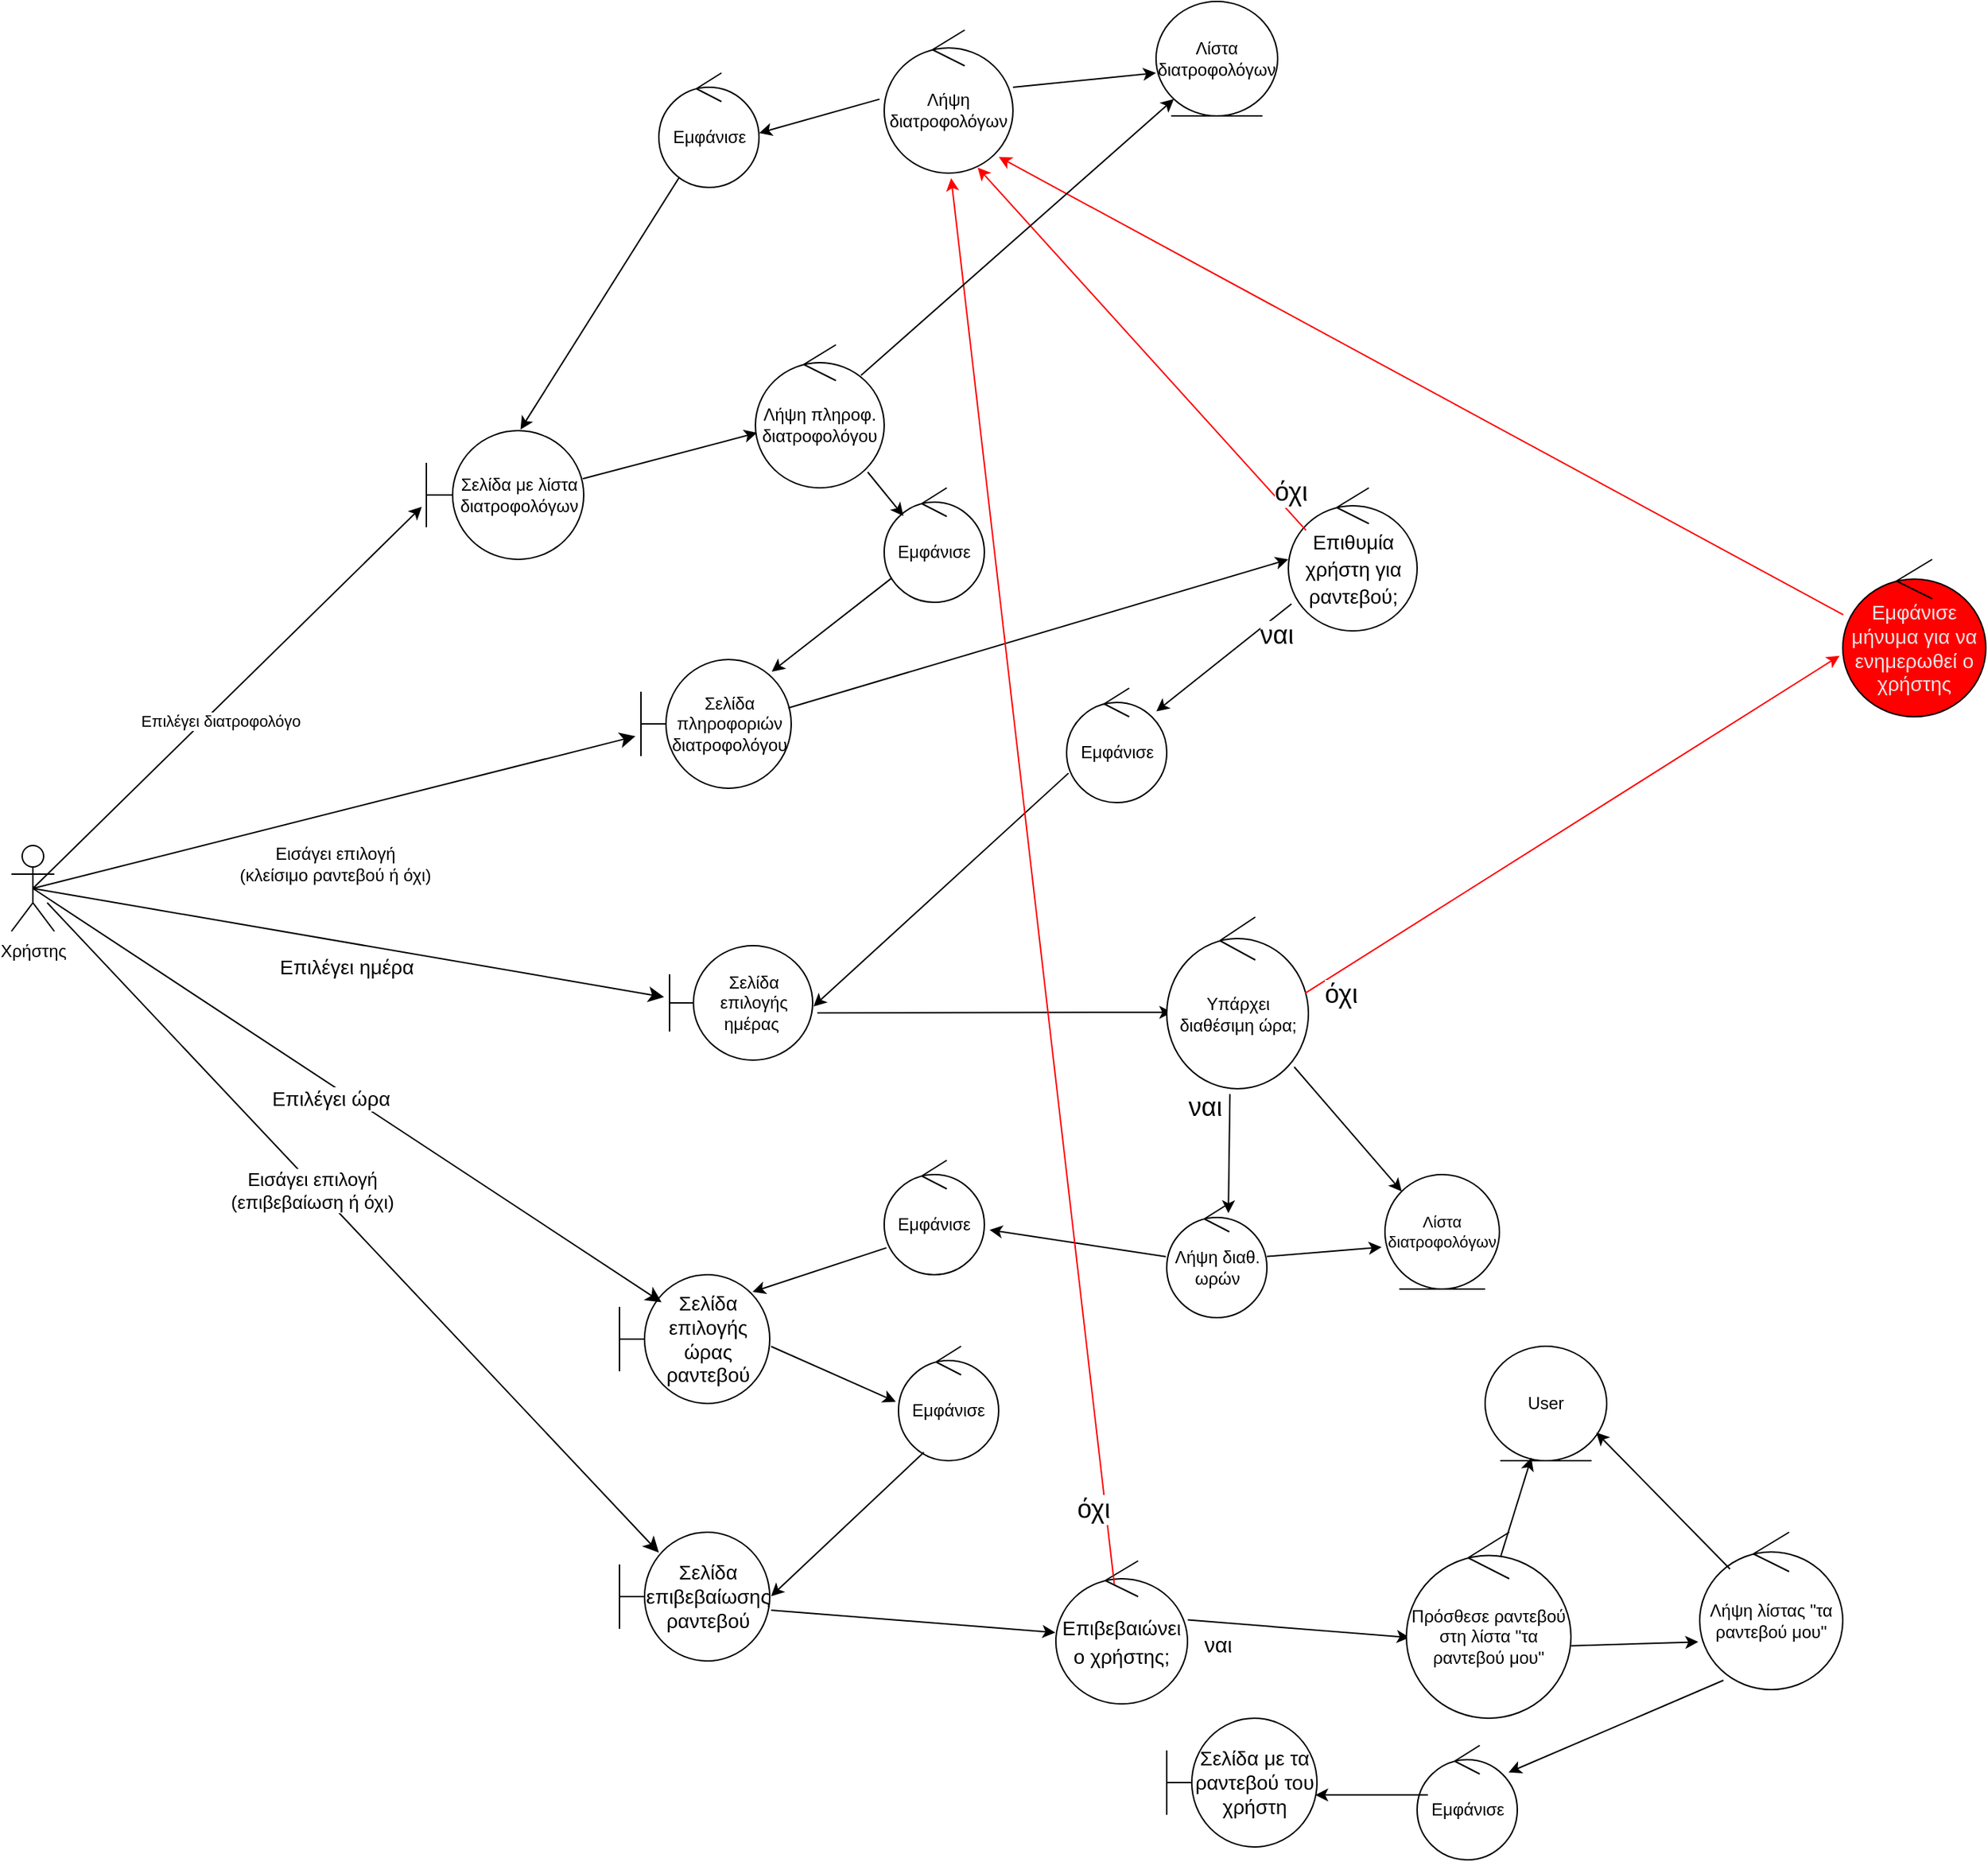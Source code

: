 <mxfile version="21.3.5" type="device">
  <diagram name="Σελίδα-1" id="h-o1yX0LM2CVH-15DDE9">
    <mxGraphModel dx="1603" dy="2030" grid="1" gridSize="10" guides="1" tooltips="1" connect="1" arrows="1" fold="1" page="1" pageScale="1" pageWidth="1654" pageHeight="1169" math="0" shadow="0">
      <root>
        <mxCell id="0" />
        <mxCell id="1" parent="0" />
        <mxCell id="8t45LIVKKecfM5tV3rzv-18" style="rounded=0;orthogonalLoop=1;jettySize=auto;html=1;exitX=0.5;exitY=0.5;exitDx=0;exitDy=0;exitPerimeter=0;entryX=-0.029;entryY=0.591;entryDx=0;entryDy=0;entryPerimeter=0;strokeColor=#000000;fontColor=#000000;" parent="1" source="8t45LIVKKecfM5tV3rzv-1" target="8t45LIVKKecfM5tV3rzv-15" edge="1">
          <mxGeometry relative="1" as="geometry" />
        </mxCell>
        <mxCell id="8t45LIVKKecfM5tV3rzv-19" value="Επιλέγει διατροφολόγο" style="edgeLabel;html=1;align=center;verticalAlign=middle;resizable=0;points=[];fontColor=#000000;" parent="8t45LIVKKecfM5tV3rzv-18" vertex="1" connectable="0">
          <mxGeometry x="-0.183" relative="1" as="geometry">
            <mxPoint x="20" y="-8" as="offset" />
          </mxGeometry>
        </mxCell>
        <mxCell id="8t45LIVKKecfM5tV3rzv-1" value="Χρήστης" style="shape=umlActor;verticalLabelPosition=bottom;verticalAlign=top;html=1;fontColor=#000000;" parent="1" vertex="1">
          <mxGeometry x="50" y="540" width="30" height="60" as="geometry" />
        </mxCell>
        <mxCell id="8t45LIVKKecfM5tV3rzv-16" value="" style="rounded=0;orthogonalLoop=1;jettySize=auto;html=1;entryX=0.598;entryY=-0.009;entryDx=0;entryDy=0;entryPerimeter=0;strokeColor=#000000;fontColor=#000000;" parent="1" source="8t45LIVKKecfM5tV3rzv-12" target="8t45LIVKKecfM5tV3rzv-15" edge="1">
          <mxGeometry relative="1" as="geometry" />
        </mxCell>
        <mxCell id="8t45LIVKKecfM5tV3rzv-12" value="&lt;font&gt;Εμφάνισε&lt;/font&gt;" style="ellipse;shape=umlControl;whiteSpace=wrap;html=1;strokeColor=#000000;fontColor=#000000;" parent="1" vertex="1">
          <mxGeometry x="502.5" width="70" height="80" as="geometry" />
        </mxCell>
        <mxCell id="8t45LIVKKecfM5tV3rzv-15" value="Σελίδα με λίστα διατροφολόγων&lt;br&gt;" style="shape=umlBoundary;whiteSpace=wrap;html=1;strokeColor=#000000;fontColor=#000000;" parent="1" vertex="1">
          <mxGeometry x="340" y="250" width="110" height="90" as="geometry" />
        </mxCell>
        <mxCell id="8t45LIVKKecfM5tV3rzv-28" value="" style="rounded=0;orthogonalLoop=1;jettySize=auto;html=1;exitX=0.994;exitY=0.374;exitDx=0;exitDy=0;exitPerimeter=0;strokeColor=#000000;fontColor=#000000;" parent="1" source="8t45LIVKKecfM5tV3rzv-15" target="09Y03hOddAknPkSXVENw-3" edge="1">
          <mxGeometry relative="1" as="geometry">
            <mxPoint x="693.099" y="208.003" as="sourcePoint" />
          </mxGeometry>
        </mxCell>
        <mxCell id="8t45LIVKKecfM5tV3rzv-26" value="&lt;font&gt;Σελίδα πληροφοριών διατροφολόγου&lt;/font&gt;" style="shape=umlBoundary;whiteSpace=wrap;html=1;strokeColor=#000000;fontColor=#000000;" parent="1" vertex="1">
          <mxGeometry x="490" y="410" width="105" height="90" as="geometry" />
        </mxCell>
        <mxCell id="8t45LIVKKecfM5tV3rzv-33" value="" style="rounded=0;orthogonalLoop=1;jettySize=auto;html=1;strokeColor=#000000;fontColor=#000000;entryX=0.871;entryY=0.094;entryDx=0;entryDy=0;entryPerimeter=0;" parent="1" source="8t45LIVKKecfM5tV3rzv-27" target="8t45LIVKKecfM5tV3rzv-26" edge="1">
          <mxGeometry relative="1" as="geometry" />
        </mxCell>
        <mxCell id="8t45LIVKKecfM5tV3rzv-27" value="&lt;font&gt;Εμφάνισε&lt;/font&gt;" style="ellipse;shape=umlControl;whiteSpace=wrap;html=1;strokeColor=#000000;fontColor=#000000;" parent="1" vertex="1">
          <mxGeometry x="660" y="290" width="70" height="80" as="geometry" />
        </mxCell>
        <mxCell id="8t45LIVKKecfM5tV3rzv-29" value="&lt;font&gt;Λίστα διατροφολόγων&lt;/font&gt;" style="ellipse;shape=umlEntity;whiteSpace=wrap;html=1;strokeColor=#000000;fontColor=#000000;" parent="1" vertex="1">
          <mxGeometry x="850" y="-50" width="85" height="80" as="geometry" />
        </mxCell>
        <mxCell id="mxpaeU-n5_tWIOXO6mhX-4" value="" style="endArrow=classic;html=1;rounded=0;exitX=-0.036;exitY=0.483;exitDx=0;exitDy=0;exitPerimeter=0;entryX=1.002;entryY=0.525;entryDx=0;entryDy=0;entryPerimeter=0;" parent="1" source="09Y03hOddAknPkSXVENw-1" target="8t45LIVKKecfM5tV3rzv-12" edge="1">
          <mxGeometry width="50" height="50" relative="1" as="geometry">
            <mxPoint x="690" y="90" as="sourcePoint" />
            <mxPoint x="620" y="50" as="targetPoint" />
          </mxGeometry>
        </mxCell>
        <mxCell id="mxpaeU-n5_tWIOXO6mhX-7" value="" style="edgeStyle=none;curved=1;rounded=0;orthogonalLoop=1;jettySize=auto;html=1;fontSize=12;startSize=8;endSize=8;strokeColor=#000000;fontColor=#000000;entryX=-0.037;entryY=0.596;entryDx=0;entryDy=0;entryPerimeter=0;exitX=0.5;exitY=0.5;exitDx=0;exitDy=0;exitPerimeter=0;" parent="1" source="8t45LIVKKecfM5tV3rzv-1" target="8t45LIVKKecfM5tV3rzv-26" edge="1">
          <mxGeometry relative="1" as="geometry">
            <mxPoint x="230" y="450" as="sourcePoint" />
            <mxPoint x="488" y="578" as="targetPoint" />
          </mxGeometry>
        </mxCell>
        <mxCell id="mxpaeU-n5_tWIOXO6mhX-8" value="&lt;font style=&quot;font-size: 12px;&quot;&gt;Εισάγει επιλογή&lt;br style=&quot;font-size: 12px;&quot;&gt;(κλείσιμο ραντεβού ή όχι)&lt;br style=&quot;font-size: 12px;&quot;&gt;&lt;/font&gt;" style="edgeLabel;html=1;align=center;verticalAlign=middle;resizable=0;points=[];fontSize=12;rotation=0;fontColor=#000000;" parent="mxpaeU-n5_tWIOXO6mhX-7" vertex="1" connectable="0">
          <mxGeometry x="-0.253" y="2" relative="1" as="geometry">
            <mxPoint x="54" y="24" as="offset" />
          </mxGeometry>
        </mxCell>
        <mxCell id="mxpaeU-n5_tWIOXO6mhX-9" value="&lt;span style=&quot;font-size: 14px;&quot;&gt;Επιθυμία χρήστη για ραντεβού;&lt;/span&gt;" style="ellipse;shape=umlControl;whiteSpace=wrap;html=1;fontSize=16;strokeColor=#000000;fontColor=#000000;" parent="1" vertex="1">
          <mxGeometry x="942.5" y="290" width="90" height="100" as="geometry" />
        </mxCell>
        <mxCell id="mxpaeU-n5_tWIOXO6mhX-10" value="" style="endArrow=classic;html=1;rounded=0;exitX=0.98;exitY=0.376;exitDx=0;exitDy=0;exitPerimeter=0;entryX=0;entryY=0.5;entryDx=0;entryDy=0;entryPerimeter=0;" parent="1" source="8t45LIVKKecfM5tV3rzv-26" target="mxpaeU-n5_tWIOXO6mhX-9" edge="1">
          <mxGeometry width="50" height="50" relative="1" as="geometry">
            <mxPoint x="660" y="470" as="sourcePoint" />
            <mxPoint x="710" y="420" as="targetPoint" />
          </mxGeometry>
        </mxCell>
        <mxCell id="mxpaeU-n5_tWIOXO6mhX-11" value="" style="endArrow=classic;html=1;rounded=0;exitX=0.024;exitY=0.811;exitDx=0;exitDy=0;exitPerimeter=0;entryX=0.896;entryY=0.203;entryDx=0;entryDy=0;entryPerimeter=0;" parent="1" source="mxpaeU-n5_tWIOXO6mhX-9" target="mxpaeU-n5_tWIOXO6mhX-14" edge="1">
          <mxGeometry width="50" height="50" relative="1" as="geometry">
            <mxPoint x="1060" y="440" as="sourcePoint" />
            <mxPoint x="590" y="530" as="targetPoint" />
          </mxGeometry>
        </mxCell>
        <mxCell id="mxpaeU-n5_tWIOXO6mhX-12" value="&lt;font style=&quot;font-size: 18px;&quot;&gt;ναι&lt;br style=&quot;font-size: 18px;&quot;&gt;&lt;br style=&quot;font-size: 18px;&quot;&gt;&lt;/font&gt;" style="edgeLabel;html=1;align=center;verticalAlign=middle;resizable=0;points=[];fontSize=18;rotation=0;fontColor=#000000;" parent="1" vertex="1" connectable="0">
          <mxGeometry x="942.503" y="389.997" as="geometry">
            <mxPoint x="-9" y="14" as="offset" />
          </mxGeometry>
        </mxCell>
        <mxCell id="mxpaeU-n5_tWIOXO6mhX-13" value="&lt;font&gt;Σελίδα επιλογής ημέρας&amp;nbsp;&lt;/font&gt;" style="shape=umlBoundary;whiteSpace=wrap;html=1;strokeColor=#000000;fontColor=#000000;" parent="1" vertex="1">
          <mxGeometry x="510" y="610" width="100" height="80" as="geometry" />
        </mxCell>
        <mxCell id="mxpaeU-n5_tWIOXO6mhX-14" value="&lt;font&gt;Εμφάνισε&lt;/font&gt;" style="ellipse;shape=umlControl;whiteSpace=wrap;html=1;strokeColor=#000000;fontColor=#000000;" parent="1" vertex="1">
          <mxGeometry x="787.5" y="430" width="70" height="80" as="geometry" />
        </mxCell>
        <mxCell id="mxpaeU-n5_tWIOXO6mhX-16" value="" style="endArrow=classic;html=1;rounded=0;exitX=0.019;exitY=0.743;exitDx=0;exitDy=0;exitPerimeter=0;entryX=1.006;entryY=0.531;entryDx=0;entryDy=0;entryPerimeter=0;" parent="1" source="mxpaeU-n5_tWIOXO6mhX-14" target="mxpaeU-n5_tWIOXO6mhX-13" edge="1">
          <mxGeometry width="50" height="50" relative="1" as="geometry">
            <mxPoint x="400" y="690" as="sourcePoint" />
            <mxPoint x="170" y="730" as="targetPoint" />
          </mxGeometry>
        </mxCell>
        <mxCell id="mxpaeU-n5_tWIOXO6mhX-19" value="" style="endArrow=classic;html=1;rounded=0;exitX=1.033;exitY=0.587;exitDx=0;exitDy=0;exitPerimeter=0;entryX=0.039;entryY=0.555;entryDx=0;entryDy=0;entryPerimeter=0;" parent="1" source="mxpaeU-n5_tWIOXO6mhX-13" target="mxpaeU-n5_tWIOXO6mhX-20" edge="1">
          <mxGeometry width="50" height="50" relative="1" as="geometry">
            <mxPoint x="730" y="760" as="sourcePoint" />
            <mxPoint x="770" y="673" as="targetPoint" />
          </mxGeometry>
        </mxCell>
        <mxCell id="mxpaeU-n5_tWIOXO6mhX-20" value="Υπάρχει διαθέσιμη ώρα;" style="ellipse;shape=umlControl;whiteSpace=wrap;html=1;strokeColor=#000000;fontColor=#000000;fontSize=12;" parent="1" vertex="1">
          <mxGeometry x="857.5" y="590" width="99" height="120" as="geometry" />
        </mxCell>
        <mxCell id="mxpaeU-n5_tWIOXO6mhX-21" value="" style="endArrow=classic;html=1;rounded=0;exitX=0.446;exitY=1.031;exitDx=0;exitDy=0;exitPerimeter=0;entryX=0.615;entryY=0.088;entryDx=0;entryDy=0;entryPerimeter=0;" parent="1" source="mxpaeU-n5_tWIOXO6mhX-20" target="09Y03hOddAknPkSXVENw-6" edge="1">
          <mxGeometry width="50" height="50" relative="1" as="geometry">
            <mxPoint x="939" y="720" as="sourcePoint" />
            <mxPoint x="670" y="790" as="targetPoint" />
          </mxGeometry>
        </mxCell>
        <mxCell id="mxpaeU-n5_tWIOXO6mhX-25" value="&lt;font style=&quot;font-size: 14px;&quot;&gt;Σελίδα επιλογής ώρας ραντεβού&lt;/font&gt;" style="shape=umlBoundary;whiteSpace=wrap;html=1;strokeColor=#000000;fontColor=#000000;" parent="1" vertex="1">
          <mxGeometry x="475" y="840" width="105" height="90" as="geometry" />
        </mxCell>
        <mxCell id="mxpaeU-n5_tWIOXO6mhX-26" value="&lt;font&gt;Εμφάνισε&lt;/font&gt;" style="ellipse;shape=umlControl;whiteSpace=wrap;html=1;strokeColor=#000000;fontColor=#000000;" parent="1" vertex="1">
          <mxGeometry x="660" y="760" width="70" height="80" as="geometry" />
        </mxCell>
        <mxCell id="mxpaeU-n5_tWIOXO6mhX-27" value="" style="endArrow=classic;html=1;rounded=0;exitX=0.023;exitY=0.765;exitDx=0;exitDy=0;exitPerimeter=0;entryX=0.886;entryY=0.133;entryDx=0;entryDy=0;entryPerimeter=0;" parent="1" source="mxpaeU-n5_tWIOXO6mhX-26" target="mxpaeU-n5_tWIOXO6mhX-25" edge="1">
          <mxGeometry width="50" height="50" relative="1" as="geometry">
            <mxPoint x="524" y="910" as="sourcePoint" />
            <mxPoint x="706" y="910" as="targetPoint" />
          </mxGeometry>
        </mxCell>
        <mxCell id="mxpaeU-n5_tWIOXO6mhX-28" value="&lt;font style=&quot;font-size: 11px;&quot;&gt;Λίστα διατροφολόγων&lt;/font&gt;" style="ellipse;shape=umlEntity;whiteSpace=wrap;html=1;strokeColor=#000000;fontColor=#000000;fontSize=11;" parent="1" vertex="1">
          <mxGeometry x="1010" y="770" width="80" height="80" as="geometry" />
        </mxCell>
        <mxCell id="mxpaeU-n5_tWIOXO6mhX-29" value="" style="endArrow=classic;html=1;rounded=0;exitX=-0.009;exitY=0.467;exitDx=0;exitDy=0;exitPerimeter=0;entryX=1.052;entryY=0.608;entryDx=0;entryDy=0;entryPerimeter=0;" parent="1" source="09Y03hOddAknPkSXVENw-6" target="mxpaeU-n5_tWIOXO6mhX-26" edge="1">
          <mxGeometry width="50" height="50" relative="1" as="geometry">
            <mxPoint x="490" y="980" as="sourcePoint" />
            <mxPoint x="860" y="880" as="targetPoint" />
          </mxGeometry>
        </mxCell>
        <mxCell id="mxpaeU-n5_tWIOXO6mhX-30" value="" style="edgeStyle=none;curved=1;rounded=0;orthogonalLoop=1;jettySize=auto;html=1;fontSize=12;startSize=8;endSize=8;strokeColor=#000000;fontColor=#000000;exitX=0.5;exitY=0.5;exitDx=0;exitDy=0;exitPerimeter=0;entryX=0.28;entryY=0.214;entryDx=0;entryDy=0;entryPerimeter=0;" parent="1" source="8t45LIVKKecfM5tV3rzv-1" target="mxpaeU-n5_tWIOXO6mhX-25" edge="1">
          <mxGeometry relative="1" as="geometry">
            <mxPoint x="155" y="450" as="sourcePoint" />
            <mxPoint x="518" y="680" as="targetPoint" />
          </mxGeometry>
        </mxCell>
        <mxCell id="mxpaeU-n5_tWIOXO6mhX-31" value="&lt;font style=&quot;font-size: 14px;&quot;&gt;Επιλέγει ώρα&lt;br style=&quot;font-size: 12px;&quot;&gt;&lt;/font&gt;" style="edgeLabel;html=1;align=center;verticalAlign=middle;resizable=0;points=[];fontSize=12;rotation=0;fontColor=#000000;" parent="mxpaeU-n5_tWIOXO6mhX-30" vertex="1" connectable="0">
          <mxGeometry x="-0.253" y="2" relative="1" as="geometry">
            <mxPoint x="43" y="40" as="offset" />
          </mxGeometry>
        </mxCell>
        <mxCell id="mxpaeU-n5_tWIOXO6mhX-32" value="" style="edgeStyle=none;curved=1;rounded=0;orthogonalLoop=1;jettySize=auto;html=1;fontSize=12;startSize=8;endSize=8;strokeColor=#000000;fontColor=#000000;entryX=-0.039;entryY=0.449;entryDx=0;entryDy=0;entryPerimeter=0;exitX=0.5;exitY=0.5;exitDx=0;exitDy=0;exitPerimeter=0;" parent="1" source="8t45LIVKKecfM5tV3rzv-1" target="mxpaeU-n5_tWIOXO6mhX-13" edge="1">
          <mxGeometry relative="1" as="geometry">
            <mxPoint x="135" y="470" as="sourcePoint" />
            <mxPoint x="517" y="671" as="targetPoint" />
          </mxGeometry>
        </mxCell>
        <mxCell id="mxpaeU-n5_tWIOXO6mhX-33" value="&lt;font style=&quot;font-size: 14px;&quot;&gt;Επιλέγει ημέρα&lt;br style=&quot;font-size: 12px;&quot;&gt;&lt;/font&gt;" style="edgeLabel;html=1;align=center;verticalAlign=middle;resizable=0;points=[];fontSize=12;rotation=0;fontColor=#000000;" parent="mxpaeU-n5_tWIOXO6mhX-32" vertex="1" connectable="0">
          <mxGeometry x="-0.253" y="2" relative="1" as="geometry">
            <mxPoint x="54" y="28" as="offset" />
          </mxGeometry>
        </mxCell>
        <mxCell id="mxpaeU-n5_tWIOXO6mhX-34" value="" style="endArrow=classic;html=1;rounded=0;exitX=1.009;exitY=0.557;exitDx=0;exitDy=0;exitPerimeter=0;entryX=-0.027;entryY=0.485;entryDx=0;entryDy=0;entryPerimeter=0;" parent="1" source="mxpaeU-n5_tWIOXO6mhX-25" target="mxpaeU-n5_tWIOXO6mhX-35" edge="1">
          <mxGeometry width="50" height="50" relative="1" as="geometry">
            <mxPoint x="370" y="920" as="sourcePoint" />
            <mxPoint x="360" y="830" as="targetPoint" />
          </mxGeometry>
        </mxCell>
        <mxCell id="mxpaeU-n5_tWIOXO6mhX-35" value="&lt;font&gt;Εμφάνισε&lt;/font&gt;" style="ellipse;shape=umlControl;whiteSpace=wrap;html=1;strokeColor=#000000;fontColor=#000000;" parent="1" vertex="1">
          <mxGeometry x="670" y="890" width="70" height="80" as="geometry" />
        </mxCell>
        <mxCell id="mxpaeU-n5_tWIOXO6mhX-39" value="" style="endArrow=classic;html=1;rounded=0;exitX=0.253;exitY=0.927;exitDx=0;exitDy=0;exitPerimeter=0;entryX=1.009;entryY=0.497;entryDx=0;entryDy=0;entryPerimeter=0;" parent="1" source="mxpaeU-n5_tWIOXO6mhX-35" target="mxpaeU-n5_tWIOXO6mhX-40" edge="1">
          <mxGeometry width="50" height="50" relative="1" as="geometry">
            <mxPoint x="703" y="930" as="sourcePoint" />
            <mxPoint x="580" y="970" as="targetPoint" />
          </mxGeometry>
        </mxCell>
        <mxCell id="mxpaeU-n5_tWIOXO6mhX-40" value="&lt;font style=&quot;font-size: 14px;&quot;&gt;Σελίδα επιβεβαίωσης ραντεβού&lt;/font&gt;" style="shape=umlBoundary;whiteSpace=wrap;html=1;strokeColor=#000000;fontColor=#000000;" parent="1" vertex="1">
          <mxGeometry x="475" y="1020" width="105" height="90" as="geometry" />
        </mxCell>
        <mxCell id="mxpaeU-n5_tWIOXO6mhX-42" value="" style="edgeStyle=none;curved=1;rounded=0;orthogonalLoop=1;jettySize=auto;html=1;fontSize=12;startSize=8;endSize=8;strokeColor=#000000;fontColor=#000000;entryX=0.262;entryY=0.158;entryDx=0;entryDy=0;entryPerimeter=0;exitX=0.5;exitY=0.5;exitDx=0;exitDy=0;exitPerimeter=0;" parent="1" target="mxpaeU-n5_tWIOXO6mhX-40" edge="1">
          <mxGeometry relative="1" as="geometry">
            <mxPoint x="75" y="580" as="sourcePoint" />
            <mxPoint x="509" y="444" as="targetPoint" />
          </mxGeometry>
        </mxCell>
        <mxCell id="mxpaeU-n5_tWIOXO6mhX-43" value="&lt;font style=&quot;font-size: 13px;&quot;&gt;Εισάγει επιλογή&lt;br style=&quot;font-size: 13px;&quot;&gt;(επιβεβαίωση ή όχι)&lt;br style=&quot;font-size: 13px;&quot;&gt;&lt;/font&gt;" style="edgeLabel;html=1;align=center;verticalAlign=middle;resizable=0;points=[];fontSize=13;rotation=0;fontColor=#000000;" parent="mxpaeU-n5_tWIOXO6mhX-42" vertex="1" connectable="0">
          <mxGeometry x="-0.253" y="2" relative="1" as="geometry">
            <mxPoint x="24" y="32" as="offset" />
          </mxGeometry>
        </mxCell>
        <mxCell id="mxpaeU-n5_tWIOXO6mhX-44" value="" style="endArrow=classic;html=1;rounded=0;exitX=1.009;exitY=0.605;exitDx=0;exitDy=0;exitPerimeter=0;entryX=-0.004;entryY=0.501;entryDx=0;entryDy=0;entryPerimeter=0;" parent="1" source="mxpaeU-n5_tWIOXO6mhX-40" target="mxpaeU-n5_tWIOXO6mhX-45" edge="1">
          <mxGeometry width="50" height="50" relative="1" as="geometry">
            <mxPoint x="500" y="1140" as="sourcePoint" />
            <mxPoint x="780" y="1110" as="targetPoint" />
          </mxGeometry>
        </mxCell>
        <mxCell id="mxpaeU-n5_tWIOXO6mhX-45" value="&lt;span style=&quot;font-size: 14px;&quot;&gt;Επιβεβαιώνει ο χρήστης;&lt;/span&gt;" style="ellipse;shape=umlControl;whiteSpace=wrap;html=1;fontSize=16;strokeColor=#000000;fontColor=#000000;" parent="1" vertex="1">
          <mxGeometry x="780" y="1040" width="92" height="100" as="geometry" />
        </mxCell>
        <mxCell id="mxpaeU-n5_tWIOXO6mhX-47" value="" style="endArrow=classic;html=1;rounded=0;exitX=1.002;exitY=0.413;exitDx=0;exitDy=0;exitPerimeter=0;entryX=0.02;entryY=0.566;entryDx=0;entryDy=0;entryPerimeter=0;" parent="1" source="mxpaeU-n5_tWIOXO6mhX-45" target="mxpaeU-n5_tWIOXO6mhX-49" edge="1">
          <mxGeometry width="50" height="50" relative="1" as="geometry">
            <mxPoint x="1100.5" y="990" as="sourcePoint" />
            <mxPoint x="1030" y="1081" as="targetPoint" />
          </mxGeometry>
        </mxCell>
        <mxCell id="mxpaeU-n5_tWIOXO6mhX-48" value="&lt;font style=&quot;font-size: 15px;&quot;&gt;ναι&lt;br style=&quot;&quot;&gt;&lt;br style=&quot;&quot;&gt;&lt;/font&gt;" style="edgeLabel;html=1;align=center;verticalAlign=middle;resizable=0;points=[];fontSize=14;rotation=0;fontColor=#000000;" parent="1" vertex="1" connectable="0">
          <mxGeometry x="750.003" y="759.997" as="geometry">
            <mxPoint x="143" y="347" as="offset" />
          </mxGeometry>
        </mxCell>
        <mxCell id="mxpaeU-n5_tWIOXO6mhX-49" value="&lt;font&gt;Πρόσθεσε ραντεβού στη λίστα &quot;τα ραντεβού μου&quot;&lt;/font&gt;" style="ellipse;shape=umlControl;whiteSpace=wrap;html=1;strokeColor=#000000;fontColor=#000000;" parent="1" vertex="1">
          <mxGeometry x="1025" y="1020" width="115" height="130" as="geometry" />
        </mxCell>
        <mxCell id="mxpaeU-n5_tWIOXO6mhX-51" value="&lt;font&gt;User&lt;/font&gt;" style="ellipse;shape=umlEntity;whiteSpace=wrap;html=1;strokeColor=#000000;fontColor=#000000;" parent="1" vertex="1">
          <mxGeometry x="1080" y="890" width="85" height="80" as="geometry" />
        </mxCell>
        <mxCell id="mxpaeU-n5_tWIOXO6mhX-53" value="&lt;font&gt;Εμφάνισε&lt;/font&gt;" style="ellipse;shape=umlControl;whiteSpace=wrap;html=1;strokeColor=#000000;fontColor=#000000;" parent="1" vertex="1">
          <mxGeometry x="1032.5" y="1169" width="70" height="80" as="geometry" />
        </mxCell>
        <mxCell id="mxpaeU-n5_tWIOXO6mhX-54" value="" style="endArrow=classic;html=1;rounded=0;exitX=0.107;exitY=0.433;exitDx=0;exitDy=0;exitPerimeter=0;entryX=0.988;entryY=0.596;entryDx=0;entryDy=0;entryPerimeter=0;" parent="1" source="mxpaeU-n5_tWIOXO6mhX-53" target="mxpaeU-n5_tWIOXO6mhX-55" edge="1">
          <mxGeometry width="50" height="50" relative="1" as="geometry">
            <mxPoint x="718" y="944" as="sourcePoint" />
            <mxPoint x="610" y="1205" as="targetPoint" />
          </mxGeometry>
        </mxCell>
        <mxCell id="mxpaeU-n5_tWIOXO6mhX-55" value="&lt;font style=&quot;font-size: 14px;&quot;&gt;Σελίδα με τα ραντεβού του χρήστη&lt;/font&gt;" style="shape=umlBoundary;whiteSpace=wrap;html=1;strokeColor=#000000;fontColor=#000000;" parent="1" vertex="1">
          <mxGeometry x="857.5" y="1150" width="105" height="90" as="geometry" />
        </mxCell>
        <mxCell id="mxpaeU-n5_tWIOXO6mhX-56" value="" style="endArrow=classic;html=1;rounded=0;exitX=0.137;exitY=0.297;exitDx=0;exitDy=0;exitPerimeter=0;fontColor=#FF0000;strokeColor=#FF0000;entryX=0.726;entryY=0.961;entryDx=0;entryDy=0;entryPerimeter=0;" parent="1" source="mxpaeU-n5_tWIOXO6mhX-9" target="09Y03hOddAknPkSXVENw-1" edge="1">
          <mxGeometry width="50" height="50" relative="1" as="geometry">
            <mxPoint x="902" y="421" as="sourcePoint" />
            <mxPoint x="1110" y="310" as="targetPoint" />
          </mxGeometry>
        </mxCell>
        <mxCell id="mxpaeU-n5_tWIOXO6mhX-57" value="&lt;font style=&quot;font-size: 18px;&quot;&gt;όχι&lt;br style=&quot;font-size: 18px;&quot;&gt;&lt;/font&gt;" style="edgeLabel;html=1;align=center;verticalAlign=middle;resizable=0;points=[];fontSize=18;rotation=0;fontColor=#000000;" parent="1" vertex="1" connectable="0">
          <mxGeometry x="935.003" y="294.997" as="geometry">
            <mxPoint x="9" y="-2" as="offset" />
          </mxGeometry>
        </mxCell>
        <mxCell id="mxpaeU-n5_tWIOXO6mhX-58" value="" style="endArrow=classic;html=1;rounded=0;exitX=0.976;exitY=0.444;exitDx=0;exitDy=0;exitPerimeter=0;fontColor=#FF0000;strokeColor=#FF0000;entryX=-0.022;entryY=0.612;entryDx=0;entryDy=0;entryPerimeter=0;" parent="1" source="mxpaeU-n5_tWIOXO6mhX-20" target="mxpaeU-n5_tWIOXO6mhX-61" edge="1">
          <mxGeometry width="50" height="50" relative="1" as="geometry">
            <mxPoint x="1290" y="873" as="sourcePoint" />
            <mxPoint x="1140" y="660" as="targetPoint" />
          </mxGeometry>
        </mxCell>
        <mxCell id="mxpaeU-n5_tWIOXO6mhX-59" value="&lt;font style=&quot;font-size: 18px;&quot;&gt;ναι&lt;br style=&quot;font-size: 18px;&quot;&gt;&lt;br style=&quot;font-size: 18px;&quot;&gt;&lt;/font&gt;" style="edgeLabel;html=1;align=center;verticalAlign=middle;resizable=0;points=[];fontSize=18;rotation=0;fontColor=#000000;" parent="1" vertex="1" connectable="0">
          <mxGeometry x="892.503" y="719.997" as="geometry">
            <mxPoint x="-9" y="14" as="offset" />
          </mxGeometry>
        </mxCell>
        <mxCell id="mxpaeU-n5_tWIOXO6mhX-60" value="&lt;font style=&quot;font-size: 18px;&quot;&gt;όχι&lt;br style=&quot;font-size: 18px;&quot;&gt;&lt;/font&gt;" style="edgeLabel;html=1;align=center;verticalAlign=middle;resizable=0;points=[];fontSize=18;rotation=0;fontColor=#000000;" parent="1" vertex="1" connectable="0">
          <mxGeometry x="987.503" y="629.997" as="geometry">
            <mxPoint x="-9" y="14" as="offset" />
          </mxGeometry>
        </mxCell>
        <mxCell id="mxpaeU-n5_tWIOXO6mhX-61" value="&lt;font style=&quot;font-size: 14px;&quot;&gt;Εμφάνισε&lt;br&gt;μήνυμα για να ενημερωθεί ο χρήστης&lt;br&gt;&lt;/font&gt;" style="ellipse;shape=umlControl;whiteSpace=wrap;html=1;strokeColor=#000000;fontColor=#E6E6E6;fillColor=#FF0000;" parent="1" vertex="1">
          <mxGeometry x="1330" y="340" width="100" height="110" as="geometry" />
        </mxCell>
        <mxCell id="mxpaeU-n5_tWIOXO6mhX-62" value="" style="endArrow=classic;html=1;rounded=0;fontColor=#FF0000;strokeColor=#FF0000;entryX=0.89;entryY=0.887;entryDx=0;entryDy=0;entryPerimeter=0;exitX=0.003;exitY=0.352;exitDx=0;exitDy=0;exitPerimeter=0;" parent="1" source="mxpaeU-n5_tWIOXO6mhX-61" target="09Y03hOddAknPkSXVENw-1" edge="1">
          <mxGeometry width="50" height="50" relative="1" as="geometry">
            <mxPoint x="1350" y="330" as="sourcePoint" />
            <mxPoint x="1000" y="190" as="targetPoint" />
          </mxGeometry>
        </mxCell>
        <mxCell id="mxpaeU-n5_tWIOXO6mhX-63" value="" style="endArrow=classic;html=1;rounded=0;exitX=0.444;exitY=0.163;exitDx=0;exitDy=0;exitPerimeter=0;fontColor=#FF0000;strokeColor=#FF0000;entryX=0.52;entryY=1.035;entryDx=0;entryDy=0;entryPerimeter=0;" parent="1" source="mxpaeU-n5_tWIOXO6mhX-45" target="09Y03hOddAknPkSXVENw-1" edge="1">
          <mxGeometry width="50" height="50" relative="1" as="geometry">
            <mxPoint x="838" y="1056" as="sourcePoint" />
            <mxPoint x="600" y="60" as="targetPoint" />
          </mxGeometry>
        </mxCell>
        <mxCell id="mxpaeU-n5_tWIOXO6mhX-64" value="&lt;font style=&quot;font-size: 18px;&quot;&gt;όχι&lt;br style=&quot;font-size: 18px;&quot;&gt;&lt;/font&gt;" style="edgeLabel;html=1;align=center;verticalAlign=middle;resizable=0;points=[];fontSize=18;rotation=0;fontColor=#000000;" parent="1" vertex="1" connectable="0">
          <mxGeometry x="815.003" y="989.997" as="geometry">
            <mxPoint x="-9" y="14" as="offset" />
          </mxGeometry>
        </mxCell>
        <mxCell id="09Y03hOddAknPkSXVENw-1" value="&lt;font&gt;Λήψη διατροφολόγων&lt;/font&gt;" style="ellipse;shape=umlControl;whiteSpace=wrap;html=1;strokeColor=#000000;fontColor=#000000;" parent="1" vertex="1">
          <mxGeometry x="660" y="-30" width="90" height="100" as="geometry" />
        </mxCell>
        <mxCell id="09Y03hOddAknPkSXVENw-2" value="" style="endArrow=classic;html=1;rounded=0;exitX=1;exitY=0.4;exitDx=0;exitDy=0;exitPerimeter=0;entryX=0;entryY=0.625;entryDx=0;entryDy=0;entryPerimeter=0;" parent="1" source="09Y03hOddAknPkSXVENw-1" target="8t45LIVKKecfM5tV3rzv-29" edge="1">
          <mxGeometry width="50" height="50" relative="1" as="geometry">
            <mxPoint x="587" y="48" as="sourcePoint" />
            <mxPoint x="550" y="52" as="targetPoint" />
          </mxGeometry>
        </mxCell>
        <mxCell id="09Y03hOddAknPkSXVENw-3" value="&lt;font&gt;Λήψη πληροφ. διατροφολόγου&lt;/font&gt;" style="ellipse;shape=umlControl;whiteSpace=wrap;html=1;strokeColor=#000000;fontColor=#000000;" parent="1" vertex="1">
          <mxGeometry x="570" y="190" width="90" height="100" as="geometry" />
        </mxCell>
        <mxCell id="09Y03hOddAknPkSXVENw-4" value="" style="rounded=0;orthogonalLoop=1;jettySize=auto;html=1;exitX=0.82;exitY=0.214;exitDx=0;exitDy=0;exitPerimeter=0;strokeColor=#000000;fontColor=#000000;entryX=0;entryY=1;entryDx=0;entryDy=0;" parent="1" source="09Y03hOddAknPkSXVENw-3" target="8t45LIVKKecfM5tV3rzv-29" edge="1">
          <mxGeometry relative="1" as="geometry">
            <mxPoint x="459" y="294" as="sourcePoint" />
            <mxPoint x="581" y="262" as="targetPoint" />
          </mxGeometry>
        </mxCell>
        <mxCell id="09Y03hOddAknPkSXVENw-5" value="" style="rounded=0;orthogonalLoop=1;jettySize=auto;html=1;exitX=0.872;exitY=0.89;exitDx=0;exitDy=0;exitPerimeter=0;strokeColor=#000000;fontColor=#000000;entryX=0.192;entryY=0.245;entryDx=0;entryDy=0;entryPerimeter=0;" parent="1" source="09Y03hOddAknPkSXVENw-3" target="8t45LIVKKecfM5tV3rzv-27" edge="1">
          <mxGeometry relative="1" as="geometry">
            <mxPoint x="654" y="221" as="sourcePoint" />
            <mxPoint x="872" y="28" as="targetPoint" />
          </mxGeometry>
        </mxCell>
        <mxCell id="09Y03hOddAknPkSXVENw-6" value="&lt;font&gt;Λήψη διαθ.&lt;br&gt;ωρών&lt;br&gt;&lt;/font&gt;" style="ellipse;shape=umlControl;whiteSpace=wrap;html=1;strokeColor=#000000;fontColor=#000000;" parent="1" vertex="1">
          <mxGeometry x="857.5" y="790" width="70" height="80" as="geometry" />
        </mxCell>
        <mxCell id="09Y03hOddAknPkSXVENw-7" value="" style="endArrow=classic;html=1;rounded=0;exitX=0.9;exitY=0.873;exitDx=0;exitDy=0;exitPerimeter=0;entryX=0;entryY=0;entryDx=0;entryDy=0;" parent="1" source="mxpaeU-n5_tWIOXO6mhX-20" target="mxpaeU-n5_tWIOXO6mhX-28" edge="1">
          <mxGeometry width="50" height="50" relative="1" as="geometry">
            <mxPoint x="623" y="667" as="sourcePoint" />
            <mxPoint x="871" y="667" as="targetPoint" />
          </mxGeometry>
        </mxCell>
        <mxCell id="09Y03hOddAknPkSXVENw-8" value="" style="endArrow=classic;html=1;rounded=0;entryX=-0.029;entryY=0.634;entryDx=0;entryDy=0;entryPerimeter=0;" parent="1" source="09Y03hOddAknPkSXVENw-6" target="mxpaeU-n5_tWIOXO6mhX-28" edge="1">
          <mxGeometry width="50" height="50" relative="1" as="geometry">
            <mxPoint x="633" y="677" as="sourcePoint" />
            <mxPoint x="881" y="677" as="targetPoint" />
          </mxGeometry>
        </mxCell>
        <mxCell id="09Y03hOddAknPkSXVENw-9" value="" style="endArrow=classic;html=1;rounded=0;exitX=0.574;exitY=0.128;exitDx=0;exitDy=0;exitPerimeter=0;entryX=0.38;entryY=0.974;entryDx=0;entryDy=0;entryPerimeter=0;" parent="1" source="mxpaeU-n5_tWIOXO6mhX-49" target="mxpaeU-n5_tWIOXO6mhX-51" edge="1">
          <mxGeometry width="50" height="50" relative="1" as="geometry">
            <mxPoint x="1043" y="1220" as="sourcePoint" />
            <mxPoint x="589" y="1224" as="targetPoint" />
          </mxGeometry>
        </mxCell>
        <mxCell id="09Y03hOddAknPkSXVENw-11" value="" style="endArrow=classic;html=1;rounded=0;exitX=1.001;exitY=0.611;exitDx=0;exitDy=0;exitPerimeter=0;entryX=-0.01;entryY=0.697;entryDx=0;entryDy=0;entryPerimeter=0;" parent="1" source="mxpaeU-n5_tWIOXO6mhX-49" target="09Y03hOddAknPkSXVENw-12" edge="1">
          <mxGeometry width="50" height="50" relative="1" as="geometry">
            <mxPoint x="1101" y="1047" as="sourcePoint" />
            <mxPoint x="1270" y="1100" as="targetPoint" />
          </mxGeometry>
        </mxCell>
        <mxCell id="09Y03hOddAknPkSXVENw-12" value="Λήψη λίστας &quot;τα ραντεβού μου&quot;" style="ellipse;shape=umlControl;whiteSpace=wrap;html=1;strokeColor=#000000;fontColor=#000000;" parent="1" vertex="1">
          <mxGeometry x="1230" y="1020" width="100" height="110" as="geometry" />
        </mxCell>
        <mxCell id="09Y03hOddAknPkSXVENw-13" value="" style="endArrow=classic;html=1;rounded=0;exitX=0.212;exitY=0.234;exitDx=0;exitDy=0;exitPerimeter=0;entryX=0.914;entryY=0.754;entryDx=0;entryDy=0;entryPerimeter=0;" parent="1" source="09Y03hOddAknPkSXVENw-12" target="mxpaeU-n5_tWIOXO6mhX-51" edge="1">
          <mxGeometry width="50" height="50" relative="1" as="geometry">
            <mxPoint x="1101" y="1047" as="sourcePoint" />
            <mxPoint x="1122" y="978" as="targetPoint" />
          </mxGeometry>
        </mxCell>
        <mxCell id="09Y03hOddAknPkSXVENw-14" value="" style="endArrow=classic;html=1;rounded=0;exitX=0.166;exitY=0.941;exitDx=0;exitDy=0;exitPerimeter=0;entryX=0.913;entryY=0.236;entryDx=0;entryDy=0;entryPerimeter=0;" parent="1" source="09Y03hOddAknPkSXVENw-12" target="mxpaeU-n5_tWIOXO6mhX-53" edge="1">
          <mxGeometry width="50" height="50" relative="1" as="geometry">
            <mxPoint x="1261" y="1056" as="sourcePoint" />
            <mxPoint x="1141" y="979" as="targetPoint" />
          </mxGeometry>
        </mxCell>
      </root>
    </mxGraphModel>
  </diagram>
</mxfile>

